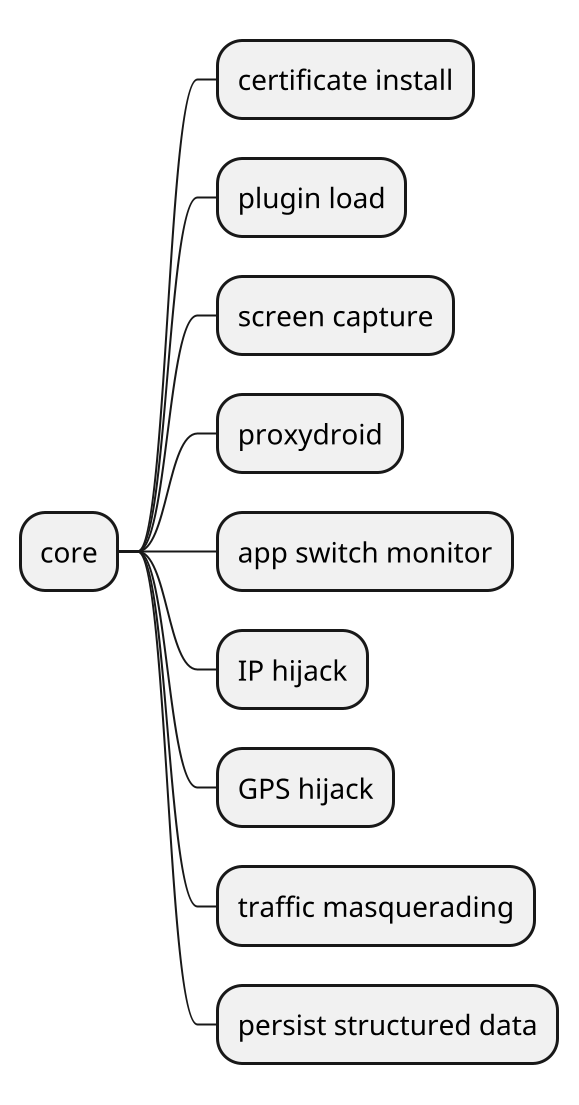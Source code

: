 @startmindmap core_arch
scale 2
* core
** certificate install
** plugin load
** screen capture
** proxydroid
** app switch monitor
** IP hijack
** GPS hijack
** traffic masquerading
** persist structured data
@endmindmap